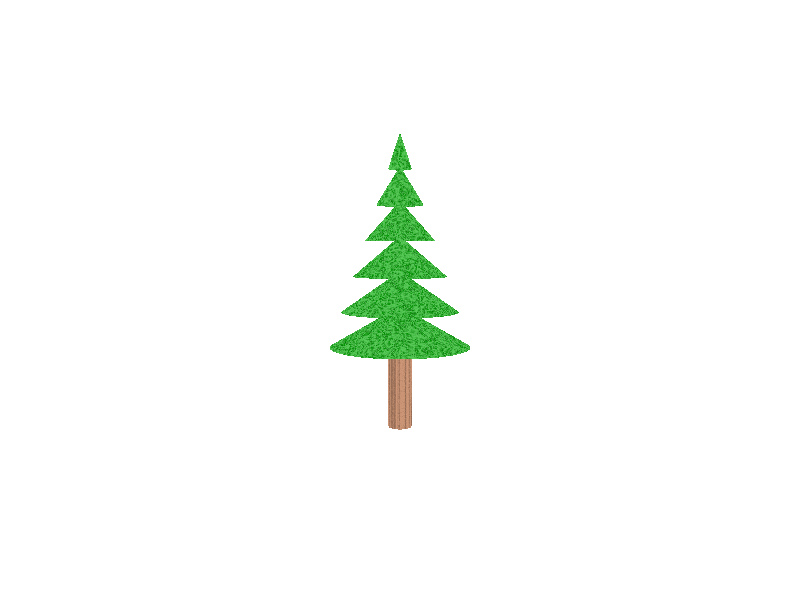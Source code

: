#include "shapes.inc"
#include "colors.inc"
#include "textures.inc"


#declare sca=50;  									// scalaire pour la taille
 
camera {
    location <0.2*sca,1*sca,14.5> 					// location of camera
    look_at <0,0,10>								// ou la camera va se fixer 
    sky <0,0,1> 									// pour avoir le Z en haut
    right <-image_width/image_height,0,0>	 	    // pour un repere direct
}

light_source { <0.4*sca,1*sca,14.5> White }		    // light source
light_source { <-0.4*sca,1*sca,14.5> White }       	// light source          

background {White}								    // fond d'ecran blanc

#declare hauteur=6;
#declare rayon=6; 
#declare ecartHauteur=hauteur/2;
#declare nombreDeCone=6; 
#declare i=0;

#declare sapin=object{								// creation du sapin
	union{
		  cylinder{											// creation du cylindre qui est la base du tronc
		            <0,0,-1>								// position du cylindre
		            <0,0,hauteur>									// mesure du cylindre
		            1										// rayon du cylindre
		            texture {DMFDarkOak scale 0.1}			// texture que le cylindre va prendre
	        	}
	       union {
	       #while(i< nombreDeCone)
		        cone{											//creation du cone
					<0,0,hauteur+ecartHauteur*i> 		// location of base point
					rayon*(1-i/nombreDeCone)			// base point radius
					<0,0,hauteur+ecartHauteur*(i+1)> 	// location of cap point
					1-(1+i)/nombreDeCone				// cap point radius 
					pigment{Jade}							// color of leaves
				}
	        
	        #declare i=i+1;
	        #end
	       }
	}
}

object{sapin}